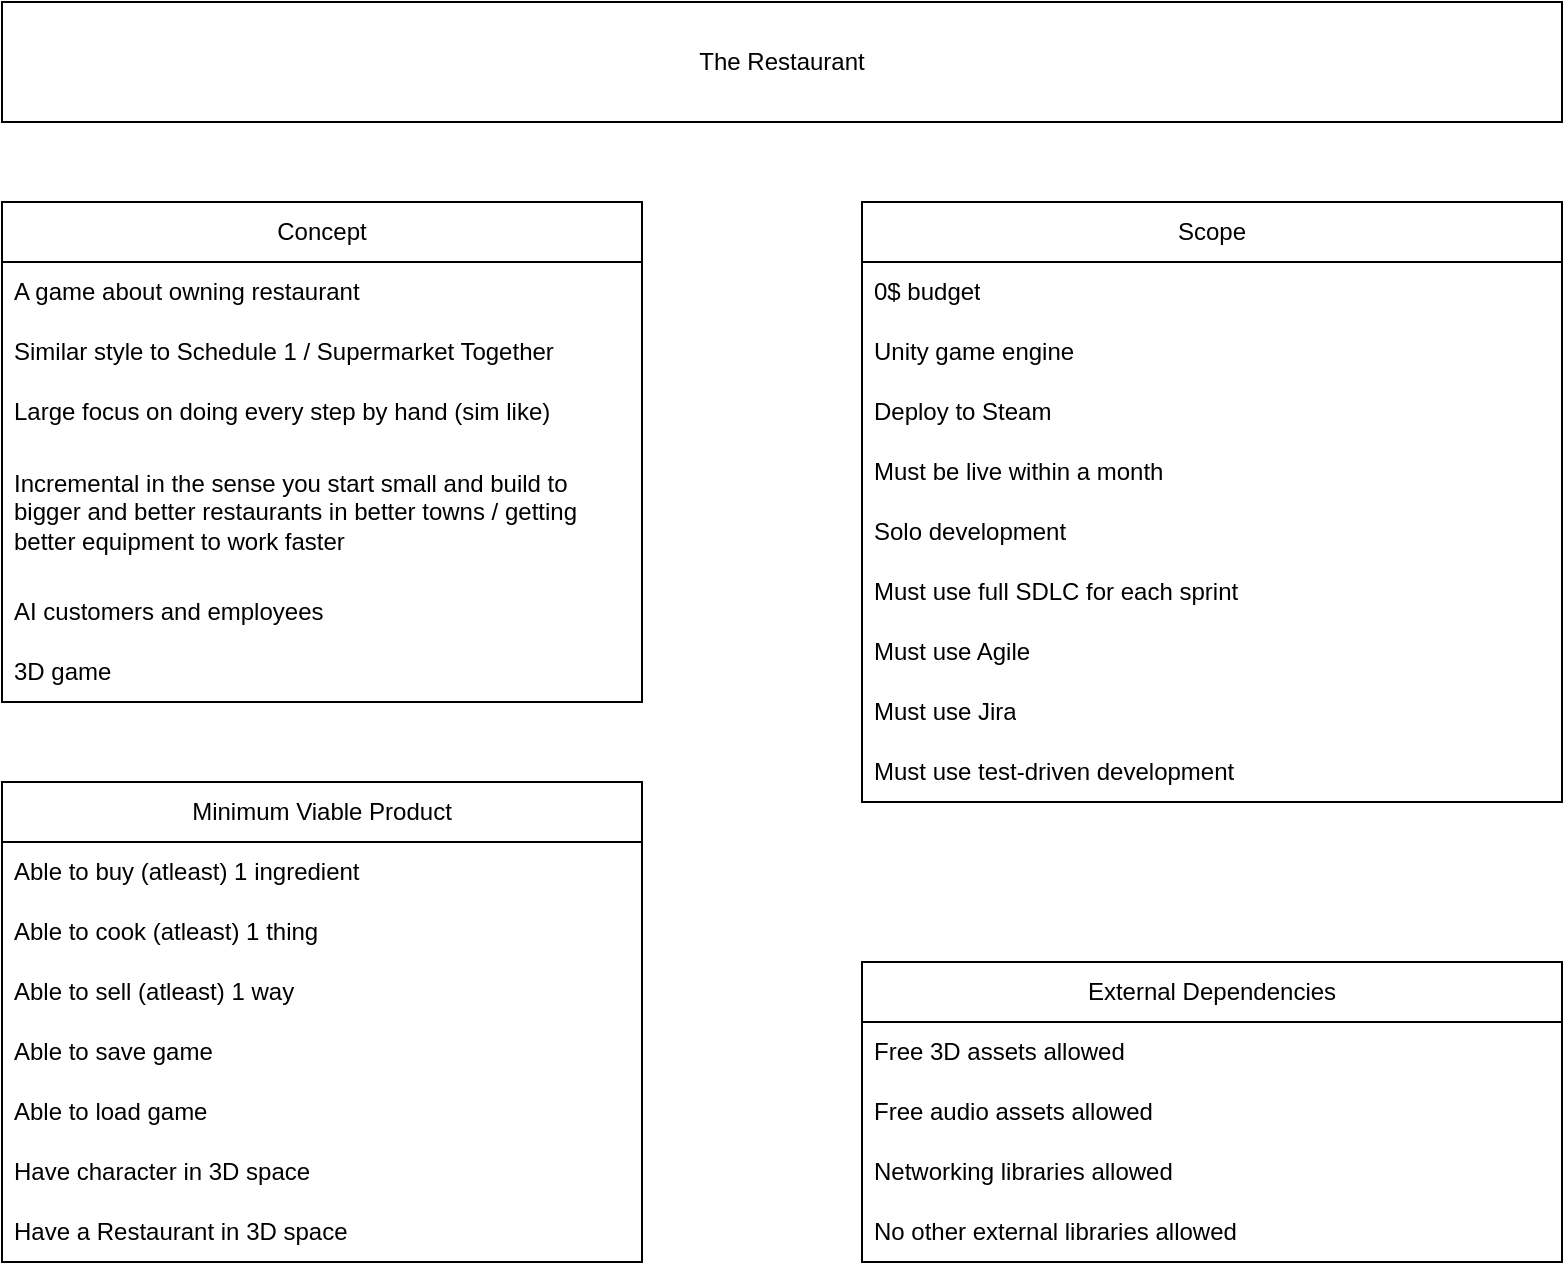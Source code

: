 <mxfile version="26.2.14">
  <diagram name="Page-1" id="SYt6FbI0PTu6Rj_3YfrG">
    <mxGraphModel dx="1426" dy="743" grid="1" gridSize="10" guides="1" tooltips="1" connect="1" arrows="1" fold="1" page="1" pageScale="1" pageWidth="1100" pageHeight="850" math="0" shadow="0">
      <root>
        <mxCell id="0" />
        <mxCell id="1" parent="0" />
        <mxCell id="xNODnqUVWbT9UV5C18kH-1" value="The Restaurant" style="rounded=0;whiteSpace=wrap;html=1;" parent="1" vertex="1">
          <mxGeometry x="210" y="70" width="780" height="60" as="geometry" />
        </mxCell>
        <mxCell id="xNODnqUVWbT9UV5C18kH-6" value="Concept" style="swimlane;fontStyle=0;childLayout=stackLayout;horizontal=1;startSize=30;horizontalStack=0;resizeParent=1;resizeParentMax=0;resizeLast=0;collapsible=1;marginBottom=0;whiteSpace=wrap;html=1;" parent="1" vertex="1">
          <mxGeometry x="210" y="170" width="320" height="250" as="geometry" />
        </mxCell>
        <mxCell id="xNODnqUVWbT9UV5C18kH-7" value="A game about owning restaurant" style="text;strokeColor=none;fillColor=none;align=left;verticalAlign=middle;spacingLeft=4;spacingRight=4;overflow=hidden;points=[[0,0.5],[1,0.5]];portConstraint=eastwest;rotatable=0;whiteSpace=wrap;html=1;" parent="xNODnqUVWbT9UV5C18kH-6" vertex="1">
          <mxGeometry y="30" width="320" height="30" as="geometry" />
        </mxCell>
        <mxCell id="xNODnqUVWbT9UV5C18kH-10" value="Similar style to Schedule 1 / Supermarket Together" style="text;strokeColor=none;fillColor=none;align=left;verticalAlign=middle;spacingLeft=4;spacingRight=4;overflow=hidden;points=[[0,0.5],[1,0.5]];portConstraint=eastwest;rotatable=0;whiteSpace=wrap;html=1;" parent="xNODnqUVWbT9UV5C18kH-6" vertex="1">
          <mxGeometry y="60" width="320" height="30" as="geometry" />
        </mxCell>
        <mxCell id="xNODnqUVWbT9UV5C18kH-11" value="Large focus on doing every step by hand (sim like)" style="text;strokeColor=none;fillColor=none;align=left;verticalAlign=middle;spacingLeft=4;spacingRight=4;overflow=hidden;points=[[0,0.5],[1,0.5]];portConstraint=eastwest;rotatable=0;whiteSpace=wrap;html=1;" parent="xNODnqUVWbT9UV5C18kH-6" vertex="1">
          <mxGeometry y="90" width="320" height="30" as="geometry" />
        </mxCell>
        <mxCell id="xNODnqUVWbT9UV5C18kH-12" value="Incremental in the sense you start small and build to bigger and better restaurants in better towns / getting better equipment to work faster" style="text;strokeColor=none;fillColor=none;align=left;verticalAlign=middle;spacingLeft=4;spacingRight=4;overflow=hidden;points=[[0,0.5],[1,0.5]];portConstraint=eastwest;rotatable=0;whiteSpace=wrap;html=1;" parent="xNODnqUVWbT9UV5C18kH-6" vertex="1">
          <mxGeometry y="120" width="320" height="70" as="geometry" />
        </mxCell>
        <mxCell id="xNODnqUVWbT9UV5C18kH-14" value="AI customers and employees" style="text;strokeColor=none;fillColor=none;align=left;verticalAlign=middle;spacingLeft=4;spacingRight=4;overflow=hidden;points=[[0,0.5],[1,0.5]];portConstraint=eastwest;rotatable=0;whiteSpace=wrap;html=1;" parent="xNODnqUVWbT9UV5C18kH-6" vertex="1">
          <mxGeometry y="190" width="320" height="30" as="geometry" />
        </mxCell>
        <mxCell id="xNODnqUVWbT9UV5C18kH-15" value="3D game" style="text;strokeColor=none;fillColor=none;align=left;verticalAlign=middle;spacingLeft=4;spacingRight=4;overflow=hidden;points=[[0,0.5],[1,0.5]];portConstraint=eastwest;rotatable=0;whiteSpace=wrap;html=1;" parent="xNODnqUVWbT9UV5C18kH-6" vertex="1">
          <mxGeometry y="220" width="320" height="30" as="geometry" />
        </mxCell>
        <mxCell id="xNODnqUVWbT9UV5C18kH-17" value="Scope" style="swimlane;fontStyle=0;childLayout=stackLayout;horizontal=1;startSize=30;horizontalStack=0;resizeParent=1;resizeParentMax=0;resizeLast=0;collapsible=1;marginBottom=0;whiteSpace=wrap;html=1;" parent="1" vertex="1">
          <mxGeometry x="640" y="170" width="350" height="300" as="geometry" />
        </mxCell>
        <mxCell id="xNODnqUVWbT9UV5C18kH-18" value="0$ budget" style="text;strokeColor=none;fillColor=none;align=left;verticalAlign=middle;spacingLeft=4;spacingRight=4;overflow=hidden;points=[[0,0.5],[1,0.5]];portConstraint=eastwest;rotatable=0;whiteSpace=wrap;html=1;" parent="xNODnqUVWbT9UV5C18kH-17" vertex="1">
          <mxGeometry y="30" width="350" height="30" as="geometry" />
        </mxCell>
        <mxCell id="xNODnqUVWbT9UV5C18kH-19" value="Unity game engine" style="text;strokeColor=none;fillColor=none;align=left;verticalAlign=middle;spacingLeft=4;spacingRight=4;overflow=hidden;points=[[0,0.5],[1,0.5]];portConstraint=eastwest;rotatable=0;whiteSpace=wrap;html=1;" parent="xNODnqUVWbT9UV5C18kH-17" vertex="1">
          <mxGeometry y="60" width="350" height="30" as="geometry" />
        </mxCell>
        <mxCell id="SRs9k4n--vryB7_BtK4w-1" value="Deploy to Steam" style="text;strokeColor=none;fillColor=none;align=left;verticalAlign=middle;spacingLeft=4;spacingRight=4;overflow=hidden;points=[[0,0.5],[1,0.5]];portConstraint=eastwest;rotatable=0;whiteSpace=wrap;html=1;" vertex="1" parent="xNODnqUVWbT9UV5C18kH-17">
          <mxGeometry y="90" width="350" height="30" as="geometry" />
        </mxCell>
        <mxCell id="xNODnqUVWbT9UV5C18kH-20" value="Must be live within a month" style="text;strokeColor=none;fillColor=none;align=left;verticalAlign=middle;spacingLeft=4;spacingRight=4;overflow=hidden;points=[[0,0.5],[1,0.5]];portConstraint=eastwest;rotatable=0;whiteSpace=wrap;html=1;" parent="xNODnqUVWbT9UV5C18kH-17" vertex="1">
          <mxGeometry y="120" width="350" height="30" as="geometry" />
        </mxCell>
        <mxCell id="xNODnqUVWbT9UV5C18kH-21" value="Solo development" style="text;strokeColor=none;fillColor=none;align=left;verticalAlign=middle;spacingLeft=4;spacingRight=4;overflow=hidden;points=[[0,0.5],[1,0.5]];portConstraint=eastwest;rotatable=0;whiteSpace=wrap;html=1;" parent="xNODnqUVWbT9UV5C18kH-17" vertex="1">
          <mxGeometry y="150" width="350" height="30" as="geometry" />
        </mxCell>
        <mxCell id="xNODnqUVWbT9UV5C18kH-22" value="Must use full SDLC for each sprint" style="text;strokeColor=none;fillColor=none;align=left;verticalAlign=middle;spacingLeft=4;spacingRight=4;overflow=hidden;points=[[0,0.5],[1,0.5]];portConstraint=eastwest;rotatable=0;whiteSpace=wrap;html=1;" parent="xNODnqUVWbT9UV5C18kH-17" vertex="1">
          <mxGeometry y="180" width="350" height="30" as="geometry" />
        </mxCell>
        <mxCell id="xNODnqUVWbT9UV5C18kH-23" value="Must use Agile" style="text;strokeColor=none;fillColor=none;align=left;verticalAlign=middle;spacingLeft=4;spacingRight=4;overflow=hidden;points=[[0,0.5],[1,0.5]];portConstraint=eastwest;rotatable=0;whiteSpace=wrap;html=1;" parent="xNODnqUVWbT9UV5C18kH-17" vertex="1">
          <mxGeometry y="210" width="350" height="30" as="geometry" />
        </mxCell>
        <mxCell id="xNODnqUVWbT9UV5C18kH-24" value="Must use Jira" style="text;strokeColor=none;fillColor=none;align=left;verticalAlign=middle;spacingLeft=4;spacingRight=4;overflow=hidden;points=[[0,0.5],[1,0.5]];portConstraint=eastwest;rotatable=0;whiteSpace=wrap;html=1;" parent="xNODnqUVWbT9UV5C18kH-17" vertex="1">
          <mxGeometry y="240" width="350" height="30" as="geometry" />
        </mxCell>
        <mxCell id="xNODnqUVWbT9UV5C18kH-25" value="Must use test-driven development" style="text;strokeColor=none;fillColor=none;align=left;verticalAlign=middle;spacingLeft=4;spacingRight=4;overflow=hidden;points=[[0,0.5],[1,0.5]];portConstraint=eastwest;rotatable=0;whiteSpace=wrap;html=1;" parent="xNODnqUVWbT9UV5C18kH-17" vertex="1">
          <mxGeometry y="270" width="350" height="30" as="geometry" />
        </mxCell>
        <mxCell id="xNODnqUVWbT9UV5C18kH-27" value="Minimum Viable Product" style="swimlane;fontStyle=0;childLayout=stackLayout;horizontal=1;startSize=30;horizontalStack=0;resizeParent=1;resizeParentMax=0;resizeLast=0;collapsible=1;marginBottom=0;whiteSpace=wrap;html=1;" parent="1" vertex="1">
          <mxGeometry x="210" y="460" width="320" height="240" as="geometry" />
        </mxCell>
        <mxCell id="xNODnqUVWbT9UV5C18kH-28" value="Able to buy (atleast) 1 ingredient" style="text;strokeColor=none;fillColor=none;align=left;verticalAlign=middle;spacingLeft=4;spacingRight=4;overflow=hidden;points=[[0,0.5],[1,0.5]];portConstraint=eastwest;rotatable=0;whiteSpace=wrap;html=1;" parent="xNODnqUVWbT9UV5C18kH-27" vertex="1">
          <mxGeometry y="30" width="320" height="30" as="geometry" />
        </mxCell>
        <mxCell id="xNODnqUVWbT9UV5C18kH-29" value="Able to cook (atleast) 1 thing" style="text;strokeColor=none;fillColor=none;align=left;verticalAlign=middle;spacingLeft=4;spacingRight=4;overflow=hidden;points=[[0,0.5],[1,0.5]];portConstraint=eastwest;rotatable=0;whiteSpace=wrap;html=1;" parent="xNODnqUVWbT9UV5C18kH-27" vertex="1">
          <mxGeometry y="60" width="320" height="30" as="geometry" />
        </mxCell>
        <mxCell id="xNODnqUVWbT9UV5C18kH-30" value="Able to sell (atleast) 1 way" style="text;strokeColor=none;fillColor=none;align=left;verticalAlign=middle;spacingLeft=4;spacingRight=4;overflow=hidden;points=[[0,0.5],[1,0.5]];portConstraint=eastwest;rotatable=0;whiteSpace=wrap;html=1;" parent="xNODnqUVWbT9UV5C18kH-27" vertex="1">
          <mxGeometry y="90" width="320" height="30" as="geometry" />
        </mxCell>
        <mxCell id="xNODnqUVWbT9UV5C18kH-31" value="Able to save game" style="text;strokeColor=none;fillColor=none;align=left;verticalAlign=middle;spacingLeft=4;spacingRight=4;overflow=hidden;points=[[0,0.5],[1,0.5]];portConstraint=eastwest;rotatable=0;whiteSpace=wrap;html=1;" parent="xNODnqUVWbT9UV5C18kH-27" vertex="1">
          <mxGeometry y="120" width="320" height="30" as="geometry" />
        </mxCell>
        <mxCell id="xNODnqUVWbT9UV5C18kH-32" value="Able to load game" style="text;strokeColor=none;fillColor=none;align=left;verticalAlign=middle;spacingLeft=4;spacingRight=4;overflow=hidden;points=[[0,0.5],[1,0.5]];portConstraint=eastwest;rotatable=0;whiteSpace=wrap;html=1;" parent="xNODnqUVWbT9UV5C18kH-27" vertex="1">
          <mxGeometry y="150" width="320" height="30" as="geometry" />
        </mxCell>
        <mxCell id="xNODnqUVWbT9UV5C18kH-35" value="Have character in 3D space" style="text;strokeColor=none;fillColor=none;align=left;verticalAlign=middle;spacingLeft=4;spacingRight=4;overflow=hidden;points=[[0,0.5],[1,0.5]];portConstraint=eastwest;rotatable=0;whiteSpace=wrap;html=1;" parent="xNODnqUVWbT9UV5C18kH-27" vertex="1">
          <mxGeometry y="180" width="320" height="30" as="geometry" />
        </mxCell>
        <mxCell id="xNODnqUVWbT9UV5C18kH-36" value="Have a Restaurant in 3D space" style="text;strokeColor=none;fillColor=none;align=left;verticalAlign=middle;spacingLeft=4;spacingRight=4;overflow=hidden;points=[[0,0.5],[1,0.5]];portConstraint=eastwest;rotatable=0;whiteSpace=wrap;html=1;" parent="xNODnqUVWbT9UV5C18kH-27" vertex="1">
          <mxGeometry y="210" width="320" height="30" as="geometry" />
        </mxCell>
        <mxCell id="xNODnqUVWbT9UV5C18kH-38" value="External Dependencies" style="swimlane;fontStyle=0;childLayout=stackLayout;horizontal=1;startSize=30;horizontalStack=0;resizeParent=1;resizeParentMax=0;resizeLast=0;collapsible=1;marginBottom=0;whiteSpace=wrap;html=1;" parent="1" vertex="1">
          <mxGeometry x="640" y="550" width="350" height="150" as="geometry" />
        </mxCell>
        <mxCell id="xNODnqUVWbT9UV5C18kH-39" value="Free 3D assets allowed" style="text;strokeColor=none;fillColor=none;align=left;verticalAlign=middle;spacingLeft=4;spacingRight=4;overflow=hidden;points=[[0,0.5],[1,0.5]];portConstraint=eastwest;rotatable=0;whiteSpace=wrap;html=1;" parent="xNODnqUVWbT9UV5C18kH-38" vertex="1">
          <mxGeometry y="30" width="350" height="30" as="geometry" />
        </mxCell>
        <mxCell id="xNODnqUVWbT9UV5C18kH-40" value="Free audio assets allowed" style="text;strokeColor=none;fillColor=none;align=left;verticalAlign=middle;spacingLeft=4;spacingRight=4;overflow=hidden;points=[[0,0.5],[1,0.5]];portConstraint=eastwest;rotatable=0;whiteSpace=wrap;html=1;" parent="xNODnqUVWbT9UV5C18kH-38" vertex="1">
          <mxGeometry y="60" width="350" height="30" as="geometry" />
        </mxCell>
        <mxCell id="xNODnqUVWbT9UV5C18kH-41" value="Networking libraries allowed" style="text;strokeColor=none;fillColor=none;align=left;verticalAlign=middle;spacingLeft=4;spacingRight=4;overflow=hidden;points=[[0,0.5],[1,0.5]];portConstraint=eastwest;rotatable=0;whiteSpace=wrap;html=1;" parent="xNODnqUVWbT9UV5C18kH-38" vertex="1">
          <mxGeometry y="90" width="350" height="30" as="geometry" />
        </mxCell>
        <mxCell id="xNODnqUVWbT9UV5C18kH-47" value="No other external libraries allowed" style="text;strokeColor=none;fillColor=none;align=left;verticalAlign=middle;spacingLeft=4;spacingRight=4;overflow=hidden;points=[[0,0.5],[1,0.5]];portConstraint=eastwest;rotatable=0;whiteSpace=wrap;html=1;" parent="xNODnqUVWbT9UV5C18kH-38" vertex="1">
          <mxGeometry y="120" width="350" height="30" as="geometry" />
        </mxCell>
      </root>
    </mxGraphModel>
  </diagram>
</mxfile>
